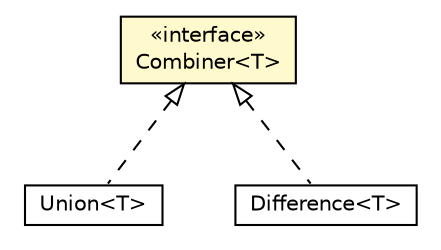 #!/usr/local/bin/dot
#
# Class diagram 
# Generated by UMLGraph version R5_6-24-gf6e263 (http://www.umlgraph.org/)
#

digraph G {
	edge [fontname="Helvetica",fontsize=10,labelfontname="Helvetica",labelfontsize=10];
	node [fontname="Helvetica",fontsize=10,shape=plaintext];
	nodesep=0.25;
	ranksep=0.5;
	// org.universAAL.ri.gateway.utils.ArraySet.Combiner<T>
	c2081048 [label=<<table title="org.universAAL.ri.gateway.utils.ArraySet.Combiner" border="0" cellborder="1" cellspacing="0" cellpadding="2" port="p" bgcolor="lemonChiffon" href="./ArraySet.Combiner.html">
		<tr><td><table border="0" cellspacing="0" cellpadding="1">
<tr><td align="center" balign="center"> &#171;interface&#187; </td></tr>
<tr><td align="center" balign="center"> Combiner&lt;T&gt; </td></tr>
		</table></td></tr>
		</table>>, URL="./ArraySet.Combiner.html", fontname="Helvetica", fontcolor="black", fontsize=10.0];
	// org.universAAL.ri.gateway.utils.ArraySet.Union<T>
	c2081049 [label=<<table title="org.universAAL.ri.gateway.utils.ArraySet.Union" border="0" cellborder="1" cellspacing="0" cellpadding="2" port="p" href="./ArraySet.Union.html">
		<tr><td><table border="0" cellspacing="0" cellpadding="1">
<tr><td align="center" balign="center"> Union&lt;T&gt; </td></tr>
		</table></td></tr>
		</table>>, URL="./ArraySet.Union.html", fontname="Helvetica", fontcolor="black", fontsize=10.0];
	// org.universAAL.ri.gateway.utils.ArraySet.Difference<T>
	c2081050 [label=<<table title="org.universAAL.ri.gateway.utils.ArraySet.Difference" border="0" cellborder="1" cellspacing="0" cellpadding="2" port="p" href="./ArraySet.Difference.html">
		<tr><td><table border="0" cellspacing="0" cellpadding="1">
<tr><td align="center" balign="center"> Difference&lt;T&gt; </td></tr>
		</table></td></tr>
		</table>>, URL="./ArraySet.Difference.html", fontname="Helvetica", fontcolor="black", fontsize=10.0];
	//org.universAAL.ri.gateway.utils.ArraySet.Union<T> implements org.universAAL.ri.gateway.utils.ArraySet.Combiner<T>
	c2081048:p -> c2081049:p [dir=back,arrowtail=empty,style=dashed];
	//org.universAAL.ri.gateway.utils.ArraySet.Difference<T> implements org.universAAL.ri.gateway.utils.ArraySet.Combiner<T>
	c2081048:p -> c2081050:p [dir=back,arrowtail=empty,style=dashed];
}


